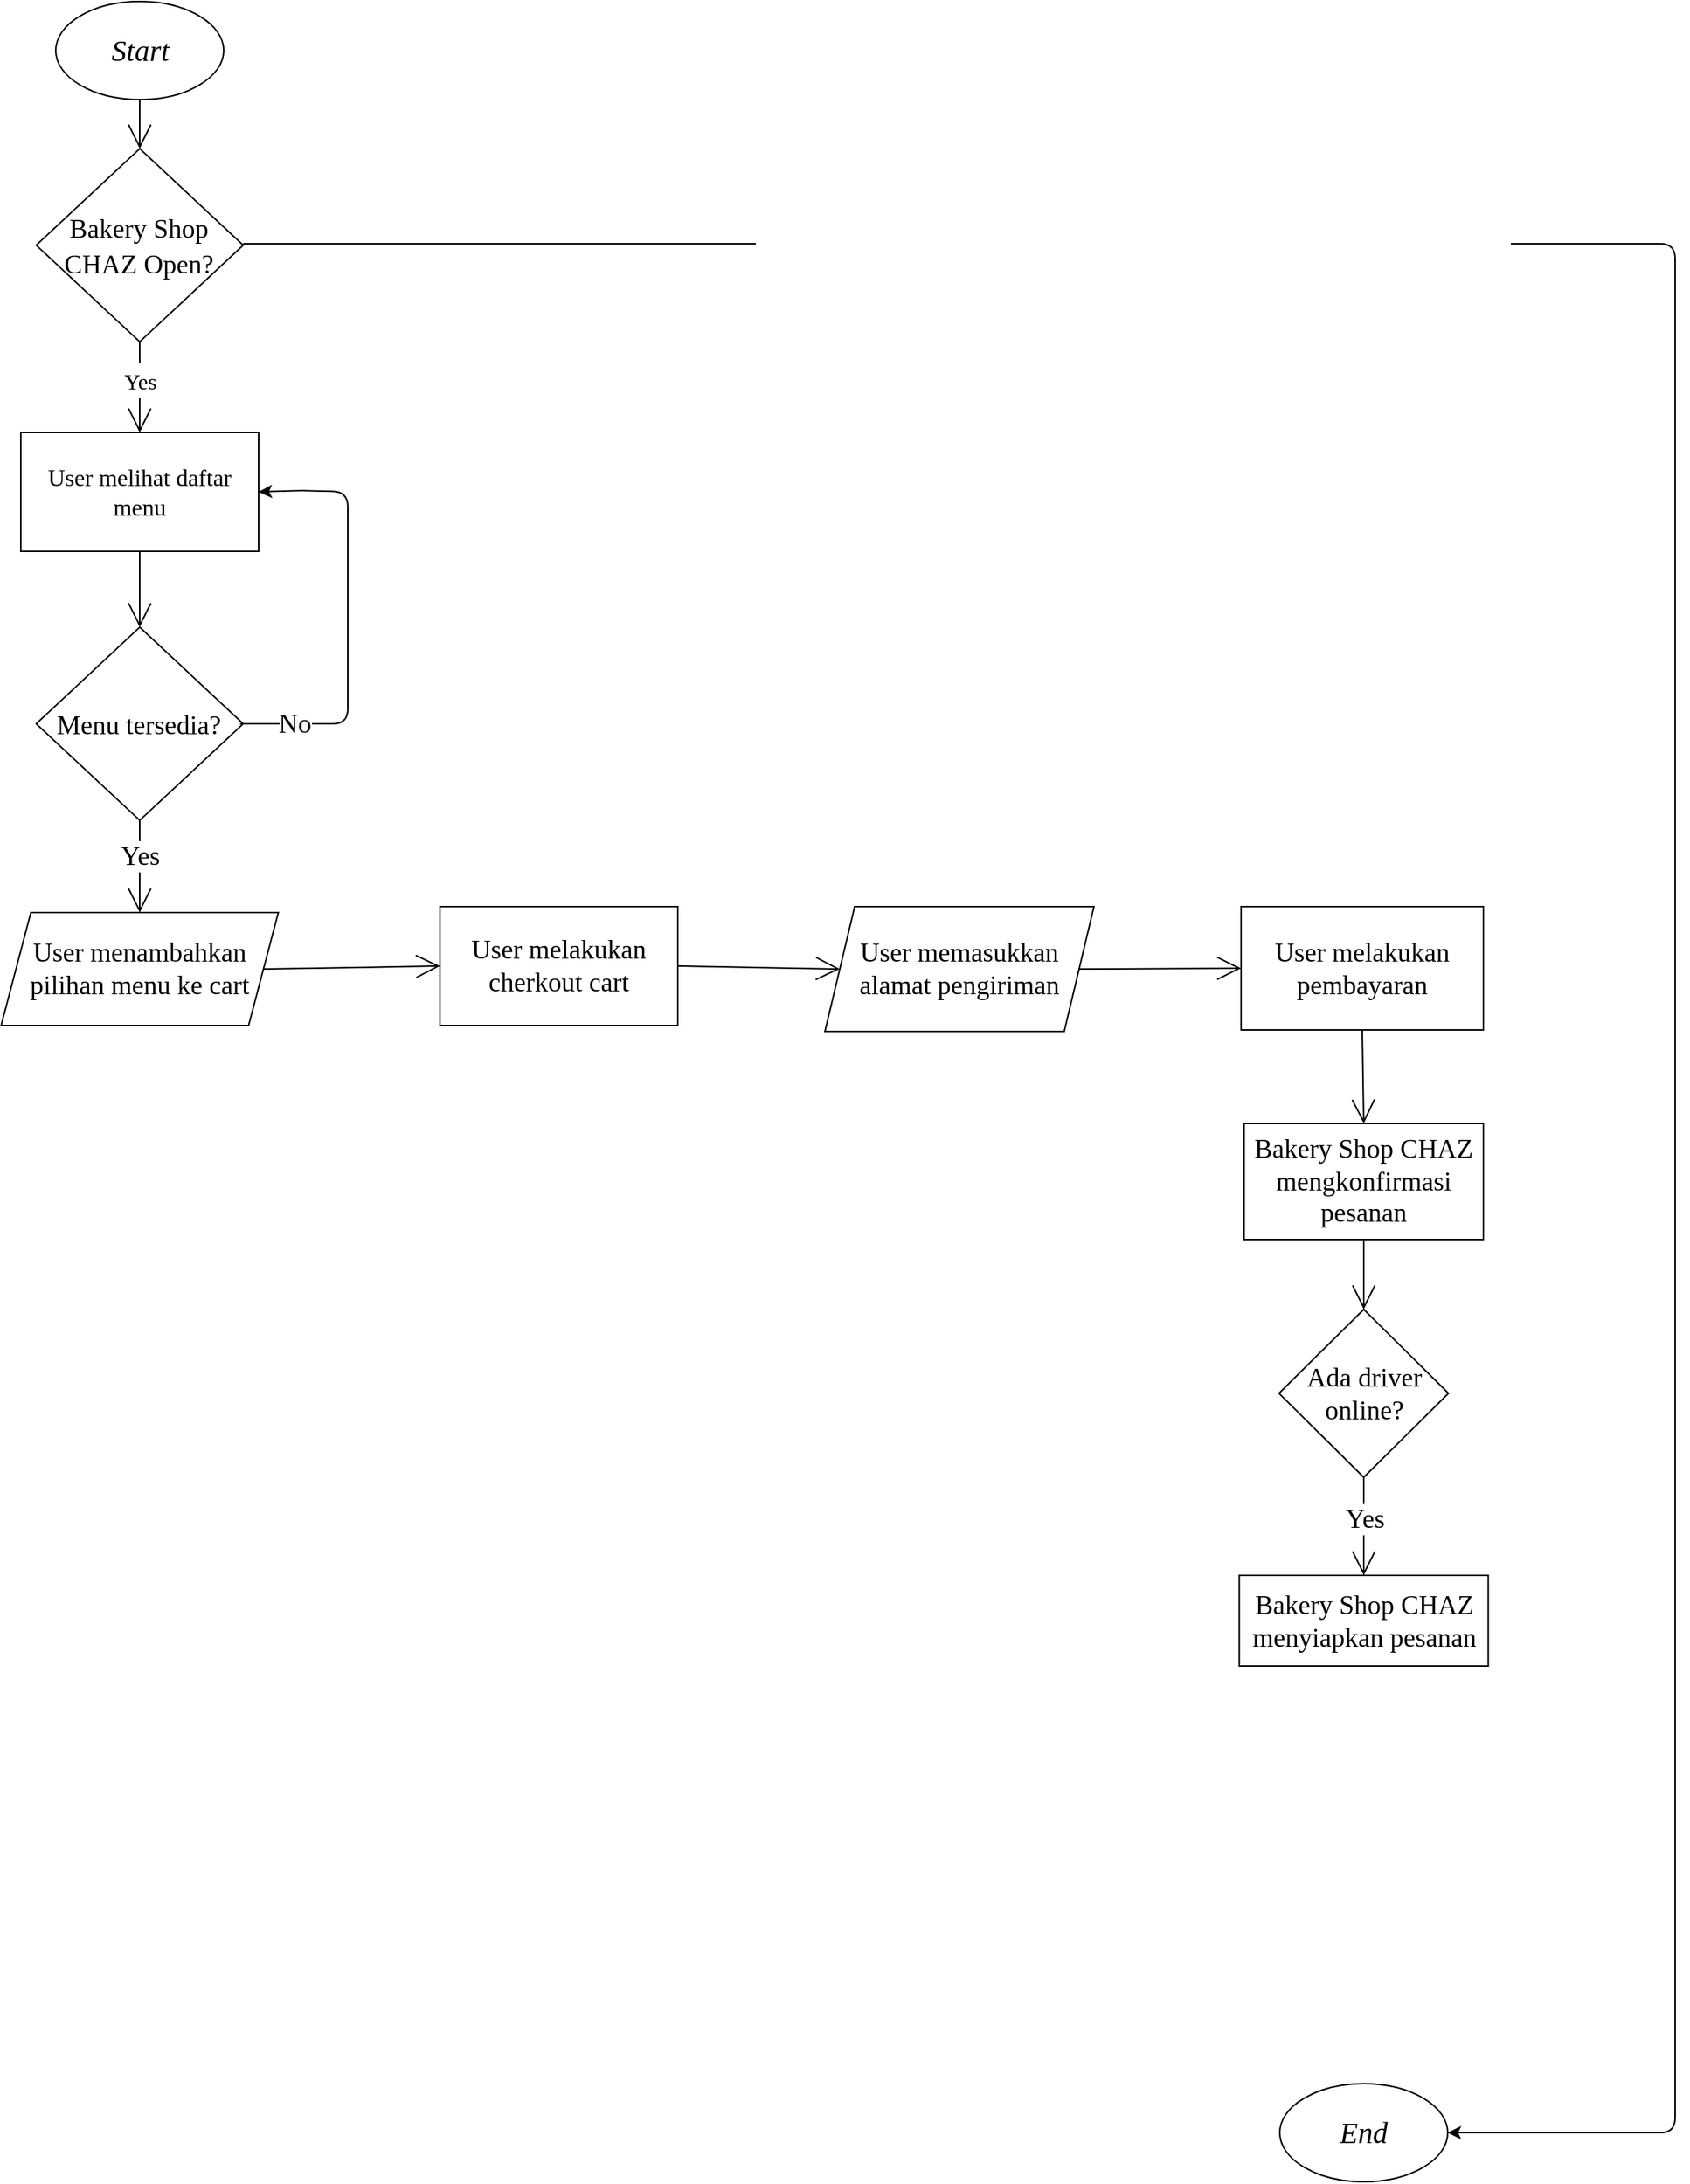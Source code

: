 <mxfile>
    <diagram id="QZgptsSMLCKJXurCH-qp" name="Page-1">
        <mxGraphModel dx="2216" dy="933" grid="0" gridSize="10" guides="1" tooltips="1" connect="1" arrows="1" fold="1" page="0" pageScale="1" pageWidth="827" pageHeight="1169" background="none" math="0" shadow="0">
            <root>
                <mxCell id="0"/>
                <mxCell id="1" parent="0"/>
                <mxCell id="8" value="" style="edgeStyle=none;shape=connector;curved=1;rounded=0;sketch=0;hachureGap=4;html=1;labelBackgroundColor=default;fontFamily=Times New Roman;fontSize=16;fontColor=default;endArrow=open;startSize=14;endSize=14;sourcePerimeterSpacing=8;targetPerimeterSpacing=8;strokeColor=default;exitX=0.5;exitY=1;exitDx=0;exitDy=0;entryX=0.5;entryY=0;entryDx=0;entryDy=0;" edge="1" parent="1" source="4" target="7">
                    <mxGeometry relative="1" as="geometry"/>
                </mxCell>
                <mxCell id="10" value="&lt;font face=&quot;Times New Roman&quot; style=&quot;font-size: 15px&quot;&gt;Yes&lt;/font&gt;" style="edgeLabel;html=1;align=center;verticalAlign=middle;resizable=0;points=[];fontSize=20;fontFamily=Architects Daughter;fontColor=default;" vertex="1" connectable="0" parent="8">
                    <mxGeometry x="-0.547" relative="1" as="geometry">
                        <mxPoint y="11" as="offset"/>
                    </mxGeometry>
                </mxCell>
                <mxCell id="4" value="&lt;font face=&quot;Times New Roman&quot; style=&quot;font-size: 18px&quot;&gt;Bakery Shop CHAZ Open?&lt;/font&gt;" style="rhombus;whiteSpace=wrap;html=1;sketch=0;hachureGap=4;fontFamily=Architects Daughter;fontSource=https%3A%2F%2Ffonts.googleapis.com%2Fcss%3Ffamily%3DArchitects%2BDaughter;fontSize=20;" vertex="1" parent="1">
                    <mxGeometry x="-461.62" y="126" width="139.25" height="130" as="geometry"/>
                </mxCell>
                <mxCell id="6" value="" style="edgeStyle=none;curved=1;rounded=0;sketch=0;hachureGap=4;orthogonalLoop=1;jettySize=auto;html=1;fontFamily=Times New Roman;fontSize=16;endArrow=open;startSize=14;endSize=14;sourcePerimeterSpacing=8;targetPerimeterSpacing=8;exitX=0.5;exitY=1;exitDx=0;exitDy=0;entryX=0.5;entryY=0;entryDx=0;entryDy=0;" edge="1" parent="1" source="5" target="4">
                    <mxGeometry relative="1" as="geometry"/>
                </mxCell>
                <mxCell id="5" value="&lt;font face=&quot;Times New Roman&quot;&gt;&lt;i&gt;Start&lt;/i&gt;&lt;/font&gt;" style="ellipse;whiteSpace=wrap;html=1;sketch=0;hachureGap=4;fontFamily=Architects Daughter;fontSource=https%3A%2F%2Ffonts.googleapis.com%2Fcss%3Ffamily%3DArchitects%2BDaughter;fontSize=20;" vertex="1" parent="1">
                    <mxGeometry x="-448.5" y="27" width="113" height="66" as="geometry"/>
                </mxCell>
                <mxCell id="18" value="" style="edgeStyle=none;shape=connector;curved=1;rounded=0;sketch=0;hachureGap=4;html=1;labelBackgroundColor=default;fontFamily=Times New Roman;fontSize=18;fontColor=default;endArrow=open;startSize=14;endSize=14;sourcePerimeterSpacing=8;targetPerimeterSpacing=8;strokeColor=default;exitX=0.5;exitY=1;exitDx=0;exitDy=0;entryX=0.5;entryY=0;entryDx=0;entryDy=0;" edge="1" parent="1" source="7" target="17">
                    <mxGeometry relative="1" as="geometry"/>
                </mxCell>
                <mxCell id="7" value="User melihat daftar menu" style="rounded=0;whiteSpace=wrap;html=1;sketch=0;hachureGap=4;fontFamily=Times New Roman;fontSize=16;fontColor=default;" vertex="1" parent="1">
                    <mxGeometry x="-472" y="317" width="160" height="80" as="geometry"/>
                </mxCell>
                <mxCell id="20" value="" style="edgeStyle=none;shape=connector;curved=1;rounded=0;sketch=0;hachureGap=4;html=1;labelBackgroundColor=default;fontFamily=Times New Roman;fontSize=18;fontColor=default;endArrow=open;startSize=14;endSize=14;sourcePerimeterSpacing=8;targetPerimeterSpacing=8;strokeColor=default;exitX=0.5;exitY=1;exitDx=0;exitDy=0;entryX=0.5;entryY=0;entryDx=0;entryDy=0;" edge="1" parent="1" source="17" target="19">
                    <mxGeometry relative="1" as="geometry"/>
                </mxCell>
                <mxCell id="21" value="Yes" style="edgeLabel;html=1;align=center;verticalAlign=middle;resizable=0;points=[];fontSize=18;fontFamily=Times New Roman;fontColor=default;" vertex="1" connectable="0" parent="20">
                    <mxGeometry x="-0.611" relative="1" as="geometry">
                        <mxPoint y="12" as="offset"/>
                    </mxGeometry>
                </mxCell>
                <mxCell id="17" value="&lt;font face=&quot;Times New Roman&quot; style=&quot;font-size: 18px&quot;&gt;Menu tersedia?&lt;/font&gt;" style="rhombus;whiteSpace=wrap;html=1;sketch=0;hachureGap=4;fontFamily=Architects Daughter;fontSource=https%3A%2F%2Ffonts.googleapis.com%2Fcss%3Ffamily%3DArchitects%2BDaughter;fontSize=20;" vertex="1" parent="1">
                    <mxGeometry x="-461.62" y="448" width="139.25" height="130" as="geometry"/>
                </mxCell>
                <mxCell id="31" value="" style="edgeStyle=none;shape=connector;curved=1;rounded=0;sketch=0;hachureGap=4;html=1;labelBackgroundColor=default;fontFamily=Times New Roman;fontSize=18;fontColor=default;endArrow=open;startSize=14;endSize=14;sourcePerimeterSpacing=8;targetPerimeterSpacing=8;strokeColor=default;exitX=1;exitY=0.5;exitDx=0;exitDy=0;entryX=0;entryY=0.5;entryDx=0;entryDy=0;" edge="1" parent="1" source="19" target="27">
                    <mxGeometry relative="1" as="geometry"/>
                </mxCell>
                <mxCell id="19" value="User menambahkan pilihan menu ke cart" style="shape=parallelogram;perimeter=parallelogramPerimeter;whiteSpace=wrap;html=1;fixedSize=1;sketch=0;hachureGap=4;fontFamily=Times New Roman;fontSize=18;fontColor=default;strokeColor=default;fillColor=default;" vertex="1" parent="1">
                    <mxGeometry x="-485.24" y="640" width="186.49" height="76" as="geometry"/>
                </mxCell>
                <mxCell id="23" style="edgeStyle=none;html=1;entryX=1;entryY=0.5;entryDx=0;entryDy=0;exitX=1;exitY=0.5;exitDx=0;exitDy=0;exitPerimeter=0;" edge="1" parent="1" target="7">
                    <mxGeometry relative="1" as="geometry">
                        <Array as="points">
                            <mxPoint x="-252" y="513"/>
                            <mxPoint x="-252" y="357"/>
                            <mxPoint x="-283" y="356"/>
                        </Array>
                        <mxPoint x="-332" y="403" as="targetPoint"/>
                        <mxPoint x="-324.5" y="513" as="sourcePoint"/>
                    </mxGeometry>
                </mxCell>
                <mxCell id="24" value="No" style="edgeLabel;html=1;align=center;verticalAlign=middle;resizable=0;points=[];fontSize=18;fontFamily=Times New Roman;fontColor=default;" vertex="1" connectable="0" parent="23">
                    <mxGeometry x="0.21" y="1" relative="1" as="geometry">
                        <mxPoint x="-35" y="102" as="offset"/>
                    </mxGeometry>
                </mxCell>
                <mxCell id="25" style="edgeStyle=none;html=1;exitX=1;exitY=0.5;exitDx=0;exitDy=0;exitPerimeter=0;entryX=1;entryY=0.5;entryDx=0;entryDy=0;" edge="1" parent="1" target="26">
                    <mxGeometry relative="1" as="geometry">
                        <Array as="points">
                            <mxPoint x="641" y="190"/>
                            <mxPoint x="641" y="676"/>
                            <mxPoint x="641" y="1461"/>
                        </Array>
                        <mxPoint x="-322.37" y="190" as="sourcePoint"/>
                        <mxPoint x="485" y="1390" as="targetPoint"/>
                    </mxGeometry>
                </mxCell>
                <mxCell id="26" value="&lt;font face=&quot;Times New Roman&quot;&gt;&lt;i&gt;End&lt;/i&gt;&lt;/font&gt;" style="ellipse;whiteSpace=wrap;html=1;sketch=0;hachureGap=4;fontFamily=Architects Daughter;fontSource=https%3A%2F%2Ffonts.googleapis.com%2Fcss%3Ffamily%3DArchitects%2BDaughter;fontSize=20;" vertex="1" parent="1">
                    <mxGeometry x="375" y="1428" width="113" height="66" as="geometry"/>
                </mxCell>
                <mxCell id="32" value="" style="edgeStyle=none;shape=connector;curved=1;rounded=0;sketch=0;hachureGap=4;html=1;labelBackgroundColor=default;fontFamily=Times New Roman;fontSize=18;fontColor=default;endArrow=open;startSize=14;endSize=14;sourcePerimeterSpacing=8;targetPerimeterSpacing=8;strokeColor=default;entryX=0;entryY=0.5;entryDx=0;entryDy=0;exitX=1;exitY=0.5;exitDx=0;exitDy=0;" edge="1" parent="1" source="27" target="28">
                    <mxGeometry relative="1" as="geometry"/>
                </mxCell>
                <mxCell id="27" value="User melakukan cherkout cart" style="rounded=0;whiteSpace=wrap;html=1;sketch=0;hachureGap=4;fontFamily=Times New Roman;fontSize=18;fontColor=default;strokeColor=default;fillColor=default;" vertex="1" parent="1">
                    <mxGeometry x="-190" y="636" width="160" height="80" as="geometry"/>
                </mxCell>
                <mxCell id="33" value="" style="edgeStyle=none;shape=connector;curved=1;rounded=0;sketch=0;hachureGap=4;html=1;labelBackgroundColor=default;fontFamily=Times New Roman;fontSize=18;fontColor=default;endArrow=open;startSize=14;endSize=14;sourcePerimeterSpacing=8;targetPerimeterSpacing=8;strokeColor=default;entryX=0;entryY=0.5;entryDx=0;entryDy=0;exitX=1;exitY=0.5;exitDx=0;exitDy=0;" edge="1" parent="1" source="28" target="30">
                    <mxGeometry relative="1" as="geometry"/>
                </mxCell>
                <mxCell id="28" value="User memasukkan alamat pengiriman" style="shape=parallelogram;perimeter=parallelogramPerimeter;whiteSpace=wrap;html=1;fixedSize=1;sketch=0;hachureGap=4;fontFamily=Times New Roman;fontSize=18;fontColor=default;strokeColor=default;fillColor=default;" vertex="1" parent="1">
                    <mxGeometry x="69" y="636" width="181" height="84" as="geometry"/>
                </mxCell>
                <mxCell id="35" value="" style="edgeStyle=none;shape=connector;curved=1;rounded=0;sketch=0;hachureGap=4;html=1;labelBackgroundColor=default;fontFamily=Times New Roman;fontSize=18;fontColor=default;endArrow=open;startSize=14;endSize=14;sourcePerimeterSpacing=8;targetPerimeterSpacing=8;strokeColor=default;exitX=0.5;exitY=1;exitDx=0;exitDy=0;entryX=0.5;entryY=0;entryDx=0;entryDy=0;" edge="1" parent="1" source="30" target="34">
                    <mxGeometry relative="1" as="geometry"/>
                </mxCell>
                <mxCell id="30" value="User melakukan pembayaran" style="rounded=0;whiteSpace=wrap;html=1;sketch=0;hachureGap=4;fontFamily=Times New Roman;fontSize=18;fontColor=default;strokeColor=default;fillColor=default;" vertex="1" parent="1">
                    <mxGeometry x="349" y="636" width="163" height="83" as="geometry"/>
                </mxCell>
                <mxCell id="38" value="" style="edgeStyle=none;shape=connector;curved=1;rounded=0;sketch=0;hachureGap=4;html=1;labelBackgroundColor=default;fontFamily=Times New Roman;fontSize=18;fontColor=default;endArrow=open;startSize=14;endSize=14;sourcePerimeterSpacing=8;targetPerimeterSpacing=8;strokeColor=default;entryX=0.5;entryY=0;entryDx=0;entryDy=0;exitX=0.5;exitY=1;exitDx=0;exitDy=0;" edge="1" parent="1" source="34" target="37">
                    <mxGeometry relative="1" as="geometry"/>
                </mxCell>
                <mxCell id="34" value="Bakery Shop CHAZ mengkonfirmasi pesanan" style="rounded=0;whiteSpace=wrap;html=1;sketch=0;hachureGap=4;fontFamily=Times New Roman;fontSize=18;fontColor=default;strokeColor=default;fillColor=default;" vertex="1" parent="1">
                    <mxGeometry x="351" y="782" width="161" height="78" as="geometry"/>
                </mxCell>
                <mxCell id="44" value="" style="edgeStyle=none;shape=connector;curved=1;rounded=0;sketch=0;hachureGap=4;html=1;labelBackgroundColor=default;fontFamily=Times New Roman;fontSize=18;fontColor=default;endArrow=open;startSize=14;endSize=14;sourcePerimeterSpacing=8;targetPerimeterSpacing=8;strokeColor=default;exitX=0.5;exitY=1;exitDx=0;exitDy=0;entryX=0.5;entryY=0;entryDx=0;entryDy=0;" edge="1" parent="1" source="37" target="43">
                    <mxGeometry relative="1" as="geometry"/>
                </mxCell>
                <mxCell id="45" value="Yes" style="edgeLabel;html=1;align=center;verticalAlign=middle;resizable=0;points=[];fontSize=18;fontFamily=Times New Roman;fontColor=default;" vertex="1" connectable="0" parent="44">
                    <mxGeometry x="-0.172" relative="1" as="geometry">
                        <mxPoint as="offset"/>
                    </mxGeometry>
                </mxCell>
                <mxCell id="37" value="Ada driver online?" style="rhombus;whiteSpace=wrap;html=1;sketch=0;hachureGap=4;fontFamily=Times New Roman;fontSize=18;fontColor=default;strokeColor=default;fillColor=default;" vertex="1" parent="1">
                    <mxGeometry x="374.5" y="907" width="114" height="113" as="geometry"/>
                </mxCell>
                <mxCell id="43" value="Bakery Shop CHAZ menyiapkan pesanan" style="whiteSpace=wrap;html=1;sketch=0;hachureGap=4;fontFamily=Times New Roman;fontSize=18;fontColor=default;strokeColor=default;fillColor=default;" vertex="1" parent="1">
                    <mxGeometry x="347.75" y="1086" width="167.5" height="61" as="geometry"/>
                </mxCell>
            </root>
        </mxGraphModel>
    </diagram>
</mxfile>